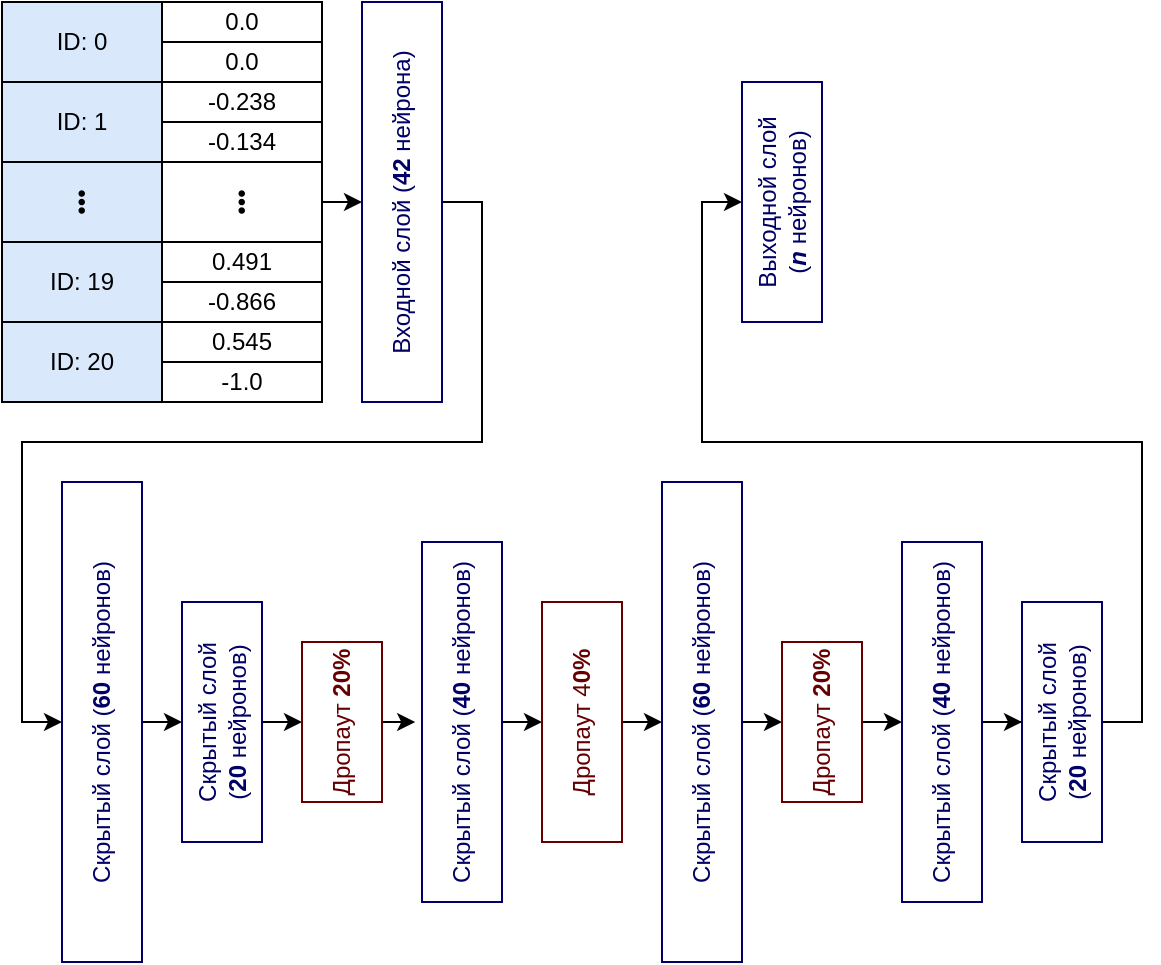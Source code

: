 <mxfile version="18.1.2" type="github">
  <diagram id="3FdLWZf5M3BtaRXL4Gho" name="Page-1">
    <mxGraphModel dx="1296" dy="699" grid="1" gridSize="10" guides="1" tooltips="1" connect="1" arrows="1" fold="1" page="1" pageScale="1" pageWidth="1169" pageHeight="827" math="0" shadow="0">
      <root>
        <mxCell id="0" />
        <mxCell id="1" parent="0" />
        <mxCell id="iH8hF9wIlFw3gAmA0obx-1" value="ID: 0" style="rounded=0;whiteSpace=wrap;html=1;fillColor=#dae8fc;strokeColor=#000000;" vertex="1" parent="1">
          <mxGeometry x="80" y="200" width="80" height="40" as="geometry" />
        </mxCell>
        <mxCell id="iH8hF9wIlFw3gAmA0obx-2" value="0.0" style="rounded=0;whiteSpace=wrap;html=1;" vertex="1" parent="1">
          <mxGeometry x="160" y="200" width="80" height="20" as="geometry" />
        </mxCell>
        <mxCell id="iH8hF9wIlFw3gAmA0obx-3" value="0.0" style="rounded=0;whiteSpace=wrap;html=1;" vertex="1" parent="1">
          <mxGeometry x="160" y="220" width="80" height="20" as="geometry" />
        </mxCell>
        <mxCell id="iH8hF9wIlFw3gAmA0obx-4" value="ID: 1" style="rounded=0;whiteSpace=wrap;html=1;fillColor=#dae8fc;strokeColor=#000000;" vertex="1" parent="1">
          <mxGeometry x="80" y="240" width="80" height="40" as="geometry" />
        </mxCell>
        <mxCell id="iH8hF9wIlFw3gAmA0obx-5" value="-0.238" style="rounded=0;whiteSpace=wrap;html=1;" vertex="1" parent="1">
          <mxGeometry x="160" y="240" width="80" height="20" as="geometry" />
        </mxCell>
        <mxCell id="iH8hF9wIlFw3gAmA0obx-6" value="-0.134" style="rounded=0;whiteSpace=wrap;html=1;" vertex="1" parent="1">
          <mxGeometry x="160" y="260" width="80" height="20" as="geometry" />
        </mxCell>
        <mxCell id="iH8hF9wIlFw3gAmA0obx-7" value="•••" style="rounded=0;whiteSpace=wrap;html=1;fillColor=#dae8fc;strokeColor=#000000;horizontal=0;" vertex="1" parent="1">
          <mxGeometry x="80" y="280" width="80" height="40" as="geometry" />
        </mxCell>
        <mxCell id="iH8hF9wIlFw3gAmA0obx-28" style="edgeStyle=orthogonalEdgeStyle;rounded=0;orthogonalLoop=1;jettySize=auto;html=1;exitX=1;exitY=0.5;exitDx=0;exitDy=0;entryX=0;entryY=0.5;entryDx=0;entryDy=0;fontColor=#660000;" edge="1" parent="1" source="iH8hF9wIlFw3gAmA0obx-8" target="iH8hF9wIlFw3gAmA0obx-16">
          <mxGeometry relative="1" as="geometry" />
        </mxCell>
        <mxCell id="iH8hF9wIlFw3gAmA0obx-8" value="•••" style="rounded=0;whiteSpace=wrap;html=1;horizontal=0;" vertex="1" parent="1">
          <mxGeometry x="160" y="280" width="80" height="40" as="geometry" />
        </mxCell>
        <mxCell id="iH8hF9wIlFw3gAmA0obx-10" value="ID: 19" style="rounded=0;whiteSpace=wrap;html=1;fillColor=#dae8fc;strokeColor=#000000;" vertex="1" parent="1">
          <mxGeometry x="80" y="320" width="80" height="40" as="geometry" />
        </mxCell>
        <mxCell id="iH8hF9wIlFw3gAmA0obx-11" value="0.491" style="rounded=0;whiteSpace=wrap;html=1;" vertex="1" parent="1">
          <mxGeometry x="160" y="320" width="80" height="20" as="geometry" />
        </mxCell>
        <mxCell id="iH8hF9wIlFw3gAmA0obx-12" value="-0.866" style="rounded=0;whiteSpace=wrap;html=1;" vertex="1" parent="1">
          <mxGeometry x="160" y="340" width="80" height="20" as="geometry" />
        </mxCell>
        <mxCell id="iH8hF9wIlFw3gAmA0obx-13" value="ID: 20" style="rounded=0;whiteSpace=wrap;html=1;fillColor=#dae8fc;strokeColor=#000000;" vertex="1" parent="1">
          <mxGeometry x="80" y="360" width="80" height="40" as="geometry" />
        </mxCell>
        <mxCell id="iH8hF9wIlFw3gAmA0obx-14" value="0.545" style="rounded=0;whiteSpace=wrap;html=1;" vertex="1" parent="1">
          <mxGeometry x="160" y="360" width="80" height="20" as="geometry" />
        </mxCell>
        <mxCell id="iH8hF9wIlFw3gAmA0obx-15" value="-1.0" style="rounded=0;whiteSpace=wrap;html=1;" vertex="1" parent="1">
          <mxGeometry x="160" y="380" width="80" height="20" as="geometry" />
        </mxCell>
        <mxCell id="iH8hF9wIlFw3gAmA0obx-29" style="edgeStyle=orthogonalEdgeStyle;rounded=0;orthogonalLoop=1;jettySize=auto;html=1;exitX=1;exitY=0.5;exitDx=0;exitDy=0;entryX=0;entryY=0.5;entryDx=0;entryDy=0;fontColor=#660000;" edge="1" parent="1" source="iH8hF9wIlFw3gAmA0obx-16" target="iH8hF9wIlFw3gAmA0obx-17">
          <mxGeometry relative="1" as="geometry" />
        </mxCell>
        <mxCell id="iH8hF9wIlFw3gAmA0obx-16" value="Входной слой (&lt;b&gt;42&lt;/b&gt; нейрона)" style="rounded=0;whiteSpace=wrap;html=1;strokeColor=#000066;horizontal=0;fontColor=#000066;" vertex="1" parent="1">
          <mxGeometry x="260" y="200" width="40" height="200" as="geometry" />
        </mxCell>
        <mxCell id="iH8hF9wIlFw3gAmA0obx-30" style="edgeStyle=orthogonalEdgeStyle;rounded=0;orthogonalLoop=1;jettySize=auto;html=1;exitX=1;exitY=0.5;exitDx=0;exitDy=0;entryX=0;entryY=0.5;entryDx=0;entryDy=0;fontColor=#660000;" edge="1" parent="1" source="iH8hF9wIlFw3gAmA0obx-17" target="iH8hF9wIlFw3gAmA0obx-18">
          <mxGeometry relative="1" as="geometry" />
        </mxCell>
        <mxCell id="iH8hF9wIlFw3gAmA0obx-17" value="Скрытый слой (&lt;b&gt;60&lt;/b&gt;&amp;nbsp;нейронов)" style="rounded=0;whiteSpace=wrap;html=1;strokeColor=#000066;horizontal=0;fontColor=#000066;" vertex="1" parent="1">
          <mxGeometry x="110" y="440" width="40" height="240" as="geometry" />
        </mxCell>
        <mxCell id="iH8hF9wIlFw3gAmA0obx-31" style="edgeStyle=orthogonalEdgeStyle;rounded=0;orthogonalLoop=1;jettySize=auto;html=1;exitX=1;exitY=0.5;exitDx=0;exitDy=0;entryX=0;entryY=0.5;entryDx=0;entryDy=0;fontColor=#660000;" edge="1" parent="1" source="iH8hF9wIlFw3gAmA0obx-18" target="iH8hF9wIlFw3gAmA0obx-19">
          <mxGeometry relative="1" as="geometry" />
        </mxCell>
        <mxCell id="iH8hF9wIlFw3gAmA0obx-18" value="Скрытый слой (&lt;b&gt;20&lt;/b&gt;&amp;nbsp;нейронов)" style="rounded=0;whiteSpace=wrap;html=1;strokeColor=#000066;horizontal=0;fontColor=#000066;" vertex="1" parent="1">
          <mxGeometry x="170" y="500" width="40" height="120" as="geometry" />
        </mxCell>
        <mxCell id="iH8hF9wIlFw3gAmA0obx-32" style="edgeStyle=orthogonalEdgeStyle;rounded=0;orthogonalLoop=1;jettySize=auto;html=1;exitX=1;exitY=0.5;exitDx=0;exitDy=0;entryX=-0.086;entryY=0.498;entryDx=0;entryDy=0;entryPerimeter=0;fontColor=#660000;" edge="1" parent="1" source="iH8hF9wIlFw3gAmA0obx-19" target="iH8hF9wIlFw3gAmA0obx-20">
          <mxGeometry relative="1" as="geometry" />
        </mxCell>
        <mxCell id="iH8hF9wIlFw3gAmA0obx-19" value="Дропаут &lt;b&gt;20%&lt;/b&gt;" style="rounded=0;whiteSpace=wrap;html=1;strokeColor=#660000;horizontal=0;fontColor=#660000;" vertex="1" parent="1">
          <mxGeometry x="230" y="520" width="40" height="80" as="geometry" />
        </mxCell>
        <mxCell id="iH8hF9wIlFw3gAmA0obx-34" style="edgeStyle=orthogonalEdgeStyle;rounded=0;orthogonalLoop=1;jettySize=auto;html=1;exitX=1;exitY=0.5;exitDx=0;exitDy=0;entryX=0;entryY=0.5;entryDx=0;entryDy=0;fontColor=#660000;" edge="1" parent="1" source="iH8hF9wIlFw3gAmA0obx-20" target="iH8hF9wIlFw3gAmA0obx-21">
          <mxGeometry relative="1" as="geometry" />
        </mxCell>
        <mxCell id="iH8hF9wIlFw3gAmA0obx-20" value="Скрытый слой (&lt;b&gt;40&lt;/b&gt;&amp;nbsp;нейронов)" style="rounded=0;whiteSpace=wrap;html=1;strokeColor=#000066;horizontal=0;fontColor=#000066;" vertex="1" parent="1">
          <mxGeometry x="290" y="470" width="40" height="180" as="geometry" />
        </mxCell>
        <mxCell id="iH8hF9wIlFw3gAmA0obx-35" style="edgeStyle=orthogonalEdgeStyle;rounded=0;orthogonalLoop=1;jettySize=auto;html=1;exitX=1;exitY=0.5;exitDx=0;exitDy=0;entryX=0;entryY=0.5;entryDx=0;entryDy=0;fontColor=#660000;" edge="1" parent="1" source="iH8hF9wIlFw3gAmA0obx-21" target="iH8hF9wIlFw3gAmA0obx-22">
          <mxGeometry relative="1" as="geometry" />
        </mxCell>
        <mxCell id="iH8hF9wIlFw3gAmA0obx-21" value="Дропаут 4&lt;b&gt;0%&lt;/b&gt;" style="rounded=0;whiteSpace=wrap;html=1;strokeColor=#660000;horizontal=0;fontColor=#660000;" vertex="1" parent="1">
          <mxGeometry x="350" y="500" width="40" height="120" as="geometry" />
        </mxCell>
        <mxCell id="iH8hF9wIlFw3gAmA0obx-37" style="edgeStyle=orthogonalEdgeStyle;rounded=0;orthogonalLoop=1;jettySize=auto;html=1;exitX=1;exitY=0.5;exitDx=0;exitDy=0;entryX=0;entryY=0.5;entryDx=0;entryDy=0;fontColor=#660000;" edge="1" parent="1" source="iH8hF9wIlFw3gAmA0obx-22" target="iH8hF9wIlFw3gAmA0obx-23">
          <mxGeometry relative="1" as="geometry" />
        </mxCell>
        <mxCell id="iH8hF9wIlFw3gAmA0obx-22" value="Скрытый слой (&lt;b&gt;60&lt;/b&gt;&amp;nbsp;нейронов)" style="rounded=0;whiteSpace=wrap;html=1;strokeColor=#000066;horizontal=0;fontColor=#000066;" vertex="1" parent="1">
          <mxGeometry x="410" y="440" width="40" height="240" as="geometry" />
        </mxCell>
        <mxCell id="iH8hF9wIlFw3gAmA0obx-38" style="edgeStyle=orthogonalEdgeStyle;rounded=0;orthogonalLoop=1;jettySize=auto;html=1;exitX=1;exitY=0.5;exitDx=0;exitDy=0;entryX=0;entryY=0.5;entryDx=0;entryDy=0;fontColor=#660000;" edge="1" parent="1" source="iH8hF9wIlFw3gAmA0obx-23" target="iH8hF9wIlFw3gAmA0obx-24">
          <mxGeometry relative="1" as="geometry" />
        </mxCell>
        <mxCell id="iH8hF9wIlFw3gAmA0obx-23" value="Дропаут &lt;b&gt;20%&lt;/b&gt;" style="rounded=0;whiteSpace=wrap;html=1;strokeColor=#660000;horizontal=0;fontColor=#660000;" vertex="1" parent="1">
          <mxGeometry x="470" y="520" width="40" height="80" as="geometry" />
        </mxCell>
        <mxCell id="iH8hF9wIlFw3gAmA0obx-39" style="edgeStyle=orthogonalEdgeStyle;rounded=0;orthogonalLoop=1;jettySize=auto;html=1;exitX=1;exitY=0.5;exitDx=0;exitDy=0;fontColor=#660000;" edge="1" parent="1" source="iH8hF9wIlFw3gAmA0obx-24" target="iH8hF9wIlFw3gAmA0obx-25">
          <mxGeometry relative="1" as="geometry" />
        </mxCell>
        <mxCell id="iH8hF9wIlFw3gAmA0obx-24" value="Скрытый слой (&lt;b&gt;40&lt;/b&gt;&amp;nbsp;нейронов)" style="rounded=0;whiteSpace=wrap;html=1;strokeColor=#000066;horizontal=0;fontColor=#000066;" vertex="1" parent="1">
          <mxGeometry x="530" y="470" width="40" height="180" as="geometry" />
        </mxCell>
        <mxCell id="iH8hF9wIlFw3gAmA0obx-40" style="edgeStyle=orthogonalEdgeStyle;rounded=0;orthogonalLoop=1;jettySize=auto;html=1;exitX=1;exitY=0.5;exitDx=0;exitDy=0;entryX=0;entryY=0.5;entryDx=0;entryDy=0;fontColor=#660000;" edge="1" parent="1" source="iH8hF9wIlFw3gAmA0obx-25" target="iH8hF9wIlFw3gAmA0obx-26">
          <mxGeometry relative="1" as="geometry">
            <Array as="points">
              <mxPoint x="650" y="560" />
              <mxPoint x="650" y="420" />
              <mxPoint x="430" y="420" />
              <mxPoint x="430" y="300" />
            </Array>
          </mxGeometry>
        </mxCell>
        <mxCell id="iH8hF9wIlFw3gAmA0obx-25" value="Скрытый слой (&lt;b&gt;20&lt;/b&gt;&amp;nbsp;нейронов)" style="rounded=0;whiteSpace=wrap;html=1;strokeColor=#000066;horizontal=0;fontColor=#000066;" vertex="1" parent="1">
          <mxGeometry x="590" y="500" width="40" height="120" as="geometry" />
        </mxCell>
        <mxCell id="iH8hF9wIlFw3gAmA0obx-26" value="Выходной слой (&lt;i&gt;&lt;b&gt;n&lt;/b&gt;&amp;nbsp;&lt;/i&gt;нейронов)" style="rounded=0;whiteSpace=wrap;html=1;strokeColor=#000066;horizontal=0;fontColor=#000066;" vertex="1" parent="1">
          <mxGeometry x="450" y="240" width="40" height="120" as="geometry" />
        </mxCell>
      </root>
    </mxGraphModel>
  </diagram>
</mxfile>
